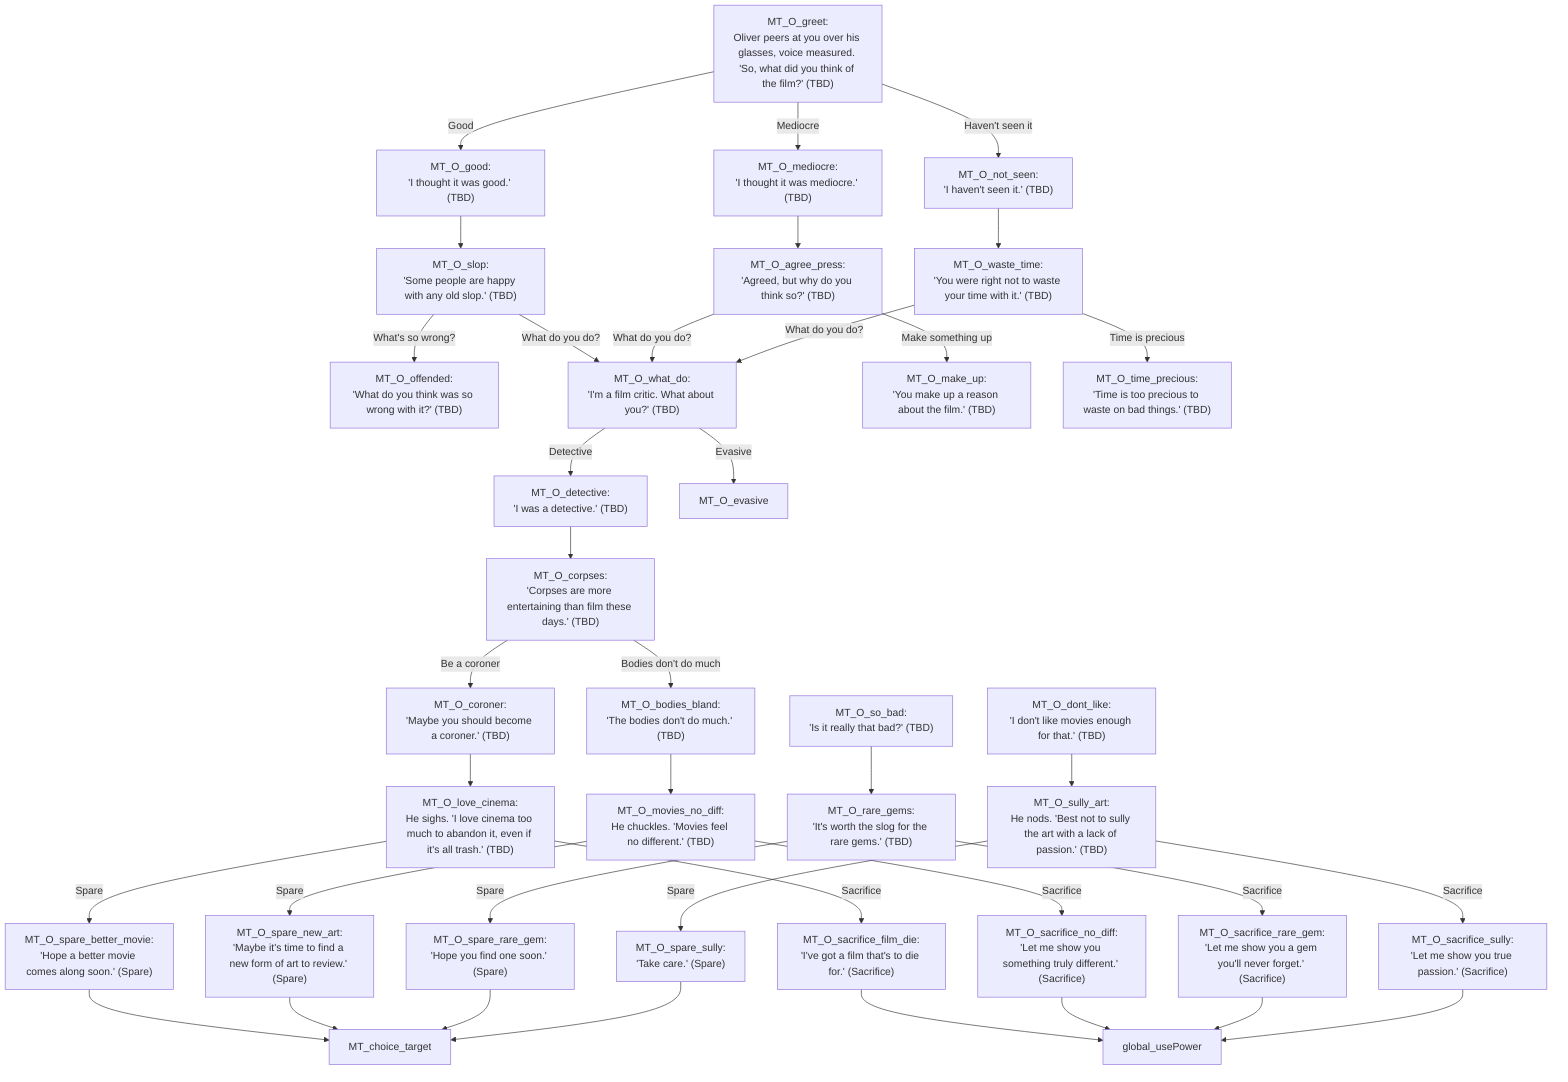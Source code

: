 flowchart TD
direction LR
MT_O_greet["MT_O_greet:<br/>Oliver peers at you over his glasses, voice measured. 'So, what did you think of the film?' (TBD)"] -->|Good| MT_O_good
MT_O_greet -->|Mediocre| MT_O_mediocre
MT_O_greet -->|Haven't seen it| MT_O_not_seen
MT_O_good["MT_O_good:<br/>'I thought it was good.' (TBD)"] --> MT_O_slop
MT_O_slop["MT_O_slop:<br/>'Some people are happy with any old slop.' (TBD)"] -->|What's so wrong?| MT_O_offended
MT_O_slop -->|What do you do?| MT_O_what_do
MT_O_offended["MT_O_offended:<br/>'What do you think was so wrong with it?' (TBD)"]
MT_O_agree_press["MT_O_agree_press:<br/>'Agreed, but why do you think so?' (TBD)"] -->|Make something up| MT_O_make_up
MT_O_agree_press -->|What do you do?| MT_O_what_do
MT_O_make_up["MT_O_make_up:<br/>'You make up a reason about the film.' (TBD)"]
MT_O_waste_time["MT_O_waste_time:<br/>'You were right not to waste your time with it.' (TBD)"] -->|What do you do?| MT_O_what_do
MT_O_waste_time -->|Time is precious| MT_O_time_precious
MT_O_time_precious["MT_O_time_precious:<br/>'Time is too precious to waste on bad things.' (TBD)"]
MT_O_mediocre["MT_O_mediocre:<br/>'I thought it was mediocre.' (TBD)"] --> MT_O_agree_press
MT_O_not_seen["MT_O_not_seen:<br/>'I haven't seen it.' (TBD)"] --> MT_O_waste_time
MT_O_what_do["MT_O_what_do:<br/>'I'm a film critic. What about you?' (TBD)"] -->|Detective| MT_O_detective
MT_O_what_do -->|Evasive| MT_O_evasive
MT_O_detective["MT_O_detective:<br/>'I was a detective.' (TBD)"] --> MT_O_corpses
MT_O_corpses["MT_O_corpses:<br/>'Corpses are more entertaining than film these days.' (TBD)"] -->|Be a coroner| MT_O_coroner
MT_O_corpses -->|Bodies don't do much| MT_O_bodies_bland
MT_O_coroner["MT_O_coroner:<br/>'Maybe you should become a coroner.' (TBD)"] --> MT_O_love_cinema
MT_O_love_cinema["MT_O_love_cinema:<br/>He sighs. 'I love cinema too much to abandon it, even if it's all trash.' (TBD)"] -->|Spare| MT_O_spare_better_movie
MT_O_love_cinema -->|Sacrifice| MT_O_sacrifice_film_die
MT_O_spare_better_movie["MT_O_spare_better_movie:<br/>'Hope a better movie comes along soon.' (Spare)"] --> MT_choice_target
MT_O_sacrifice_film_die["MT_O_sacrifice_film_die:<br/>'I've got a film that's to die for.' (Sacrifice)"] --> global_usePower
MT_O_bodies_bland["MT_O_bodies_bland:<br/>'The bodies don't do much.' (TBD)"] --> MT_O_movies_no_diff
MT_O_movies_no_diff["MT_O_movies_no_diff:<br/>He chuckles. 'Movies feel no different.' (TBD)"] -->|Spare| MT_O_spare_new_art
MT_O_movies_no_diff -->|Sacrifice| MT_O_sacrifice_no_diff
MT_O_spare_new_art["MT_O_spare_new_art:<br/>'Maybe it's time to find a new form of art to review.' (Spare)"] --> MT_choice_target
MT_O_sacrifice_no_diff["MT_O_sacrifice_no_diff:<br/>'Let me show you something truly different.' (Sacrifice)"] --> global_usePower
MT_O_so_bad["MT_O_so_bad:<br/>'Is it really that bad?' (TBD)"] --> MT_O_rare_gems
MT_O_rare_gems["MT_O_rare_gems:<br/>'It's worth the slog for the rare gems.' (TBD)"] -->|Spare| MT_O_spare_rare_gem
MT_O_rare_gems -->|Sacrifice| MT_O_sacrifice_rare_gem
MT_O_spare_rare_gem["MT_O_spare_rare_gem:<br/>'Hope you find one soon.' (Spare)"] --> MT_choice_target
MT_O_sacrifice_rare_gem["MT_O_sacrifice_rare_gem:<br/>'Let me show you a gem you'll never forget.' (Sacrifice)"] --> global_usePower
MT_O_dont_like["MT_O_dont_like:<br/>'I don't like movies enough for that.' (TBD)"] --> MT_O_sully_art
MT_O_sully_art["MT_O_sully_art:<br/>He nods. 'Best not to sully the art with a lack of passion.' (TBD)"] -->|Spare| MT_O_spare_sully
MT_O_sully_art -->|Sacrifice| MT_O_sacrifice_sully
MT_O_spare_sully["MT_O_spare_sully:<br/>'Take care.' (Spare)"] --> MT_choice_target
MT_O_sacrifice_sully["MT_O_sacrifice_sully:<br/>'Let me show you true passion.' (Sacrifice)"] --> global_usePower